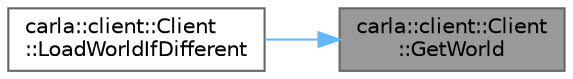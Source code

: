 digraph "carla::client::Client::GetWorld"
{
 // INTERACTIVE_SVG=YES
 // LATEX_PDF_SIZE
  bgcolor="transparent";
  edge [fontname=Helvetica,fontsize=10,labelfontname=Helvetica,labelfontsize=10];
  node [fontname=Helvetica,fontsize=10,shape=box,height=0.2,width=0.4];
  rankdir="RL";
  Node1 [id="Node000001",label="carla::client::Client\l::GetWorld",height=0.2,width=0.4,color="gray40", fillcolor="grey60", style="filled", fontcolor="black",tooltip="Return an instance of the world currently active in the simulator."];
  Node1 -> Node2 [id="edge1_Node000001_Node000002",dir="back",color="steelblue1",style="solid",tooltip=" "];
  Node2 [id="Node000002",label="carla::client::Client\l::LoadWorldIfDifferent",height=0.2,width=0.4,color="grey40", fillcolor="white", style="filled",URL="$d6/d8c/classcarla_1_1client_1_1Client.html#a6564b923a8f809edfa01ca9ce2f88cb6",tooltip="Return (and load) a new world (map) only when the requested map is different from the current one"];
}
